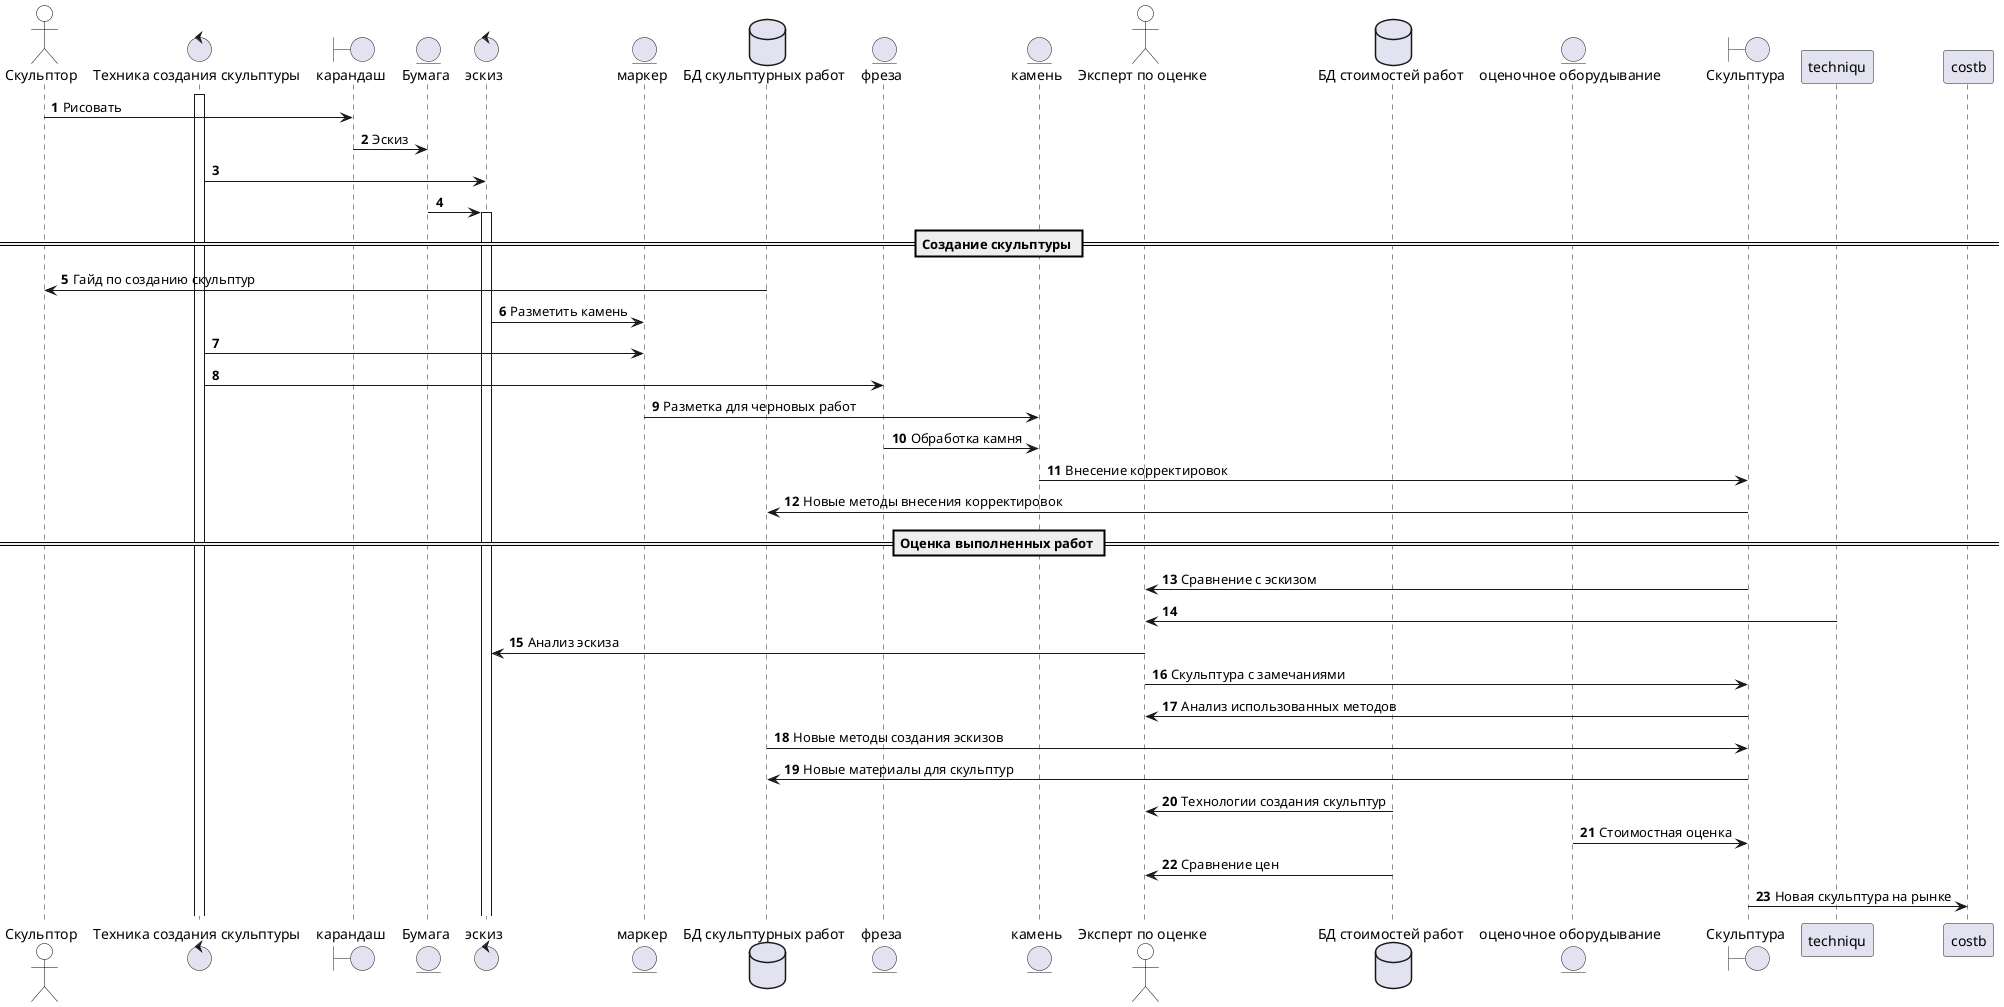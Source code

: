 @startuml
skinparam actor {
	BackgroundColor White
	ArrowColor Black
	BorderColor Black
}
autonumber

actor "Скульптор" as sculptor

control "Техника создания скульптуры" as technique

boundary "карандаш" as pencil

entity "Бумага" as paper
control "эскиз" as schematics
entity "маркер" as marker
database "БД скульптурных работ" as dbsw
entity "фреза" as graver
entity "камень" as stone
actor "Эксперт по оценке" as expert
database "БД стоимостей работ" as costdb
entity "оценочное оборудывание" as eval

boundary "Скульптура" as sculpture

activate technique
sculptor -> pencil: Рисовать
pencil -> paper: Эскиз
technique -> schematics
paper -> schematics
activate schematics
== Создание скульптуры ==

dbsw -> sculptor: Гайд по созданию скульптур
schematics -> marker: Разметить камень
technique -> marker
technique -> graver
marker -> stone: Разметка для черновых работ
graver -> stone: Обработка камня
stone -> sculpture: Внесение корректировок
sculpture -> dbsw: Новые методы внесения корректировок

== Оценка выполненных работ ==
sculpture -> expert: Сравнение с эскизом
techniqu -> expert
expert -> schematics: Анализ эскиза
expert -> sculpture: Скульптура с замечаниями
sculpture -> expert: Анализ использованных методов
dbsw -> sculpture: Новые методы создания эскизов
sculpture -> dbsw: Новые материалы для скульптур
costdb -> expert: Технологии создания скульптур
eval -> sculpture: Стоимостная оценка
costdb -> expert: Сравнение цен
sculpture -> costb: Новая скульптура на рынке




@enduml
